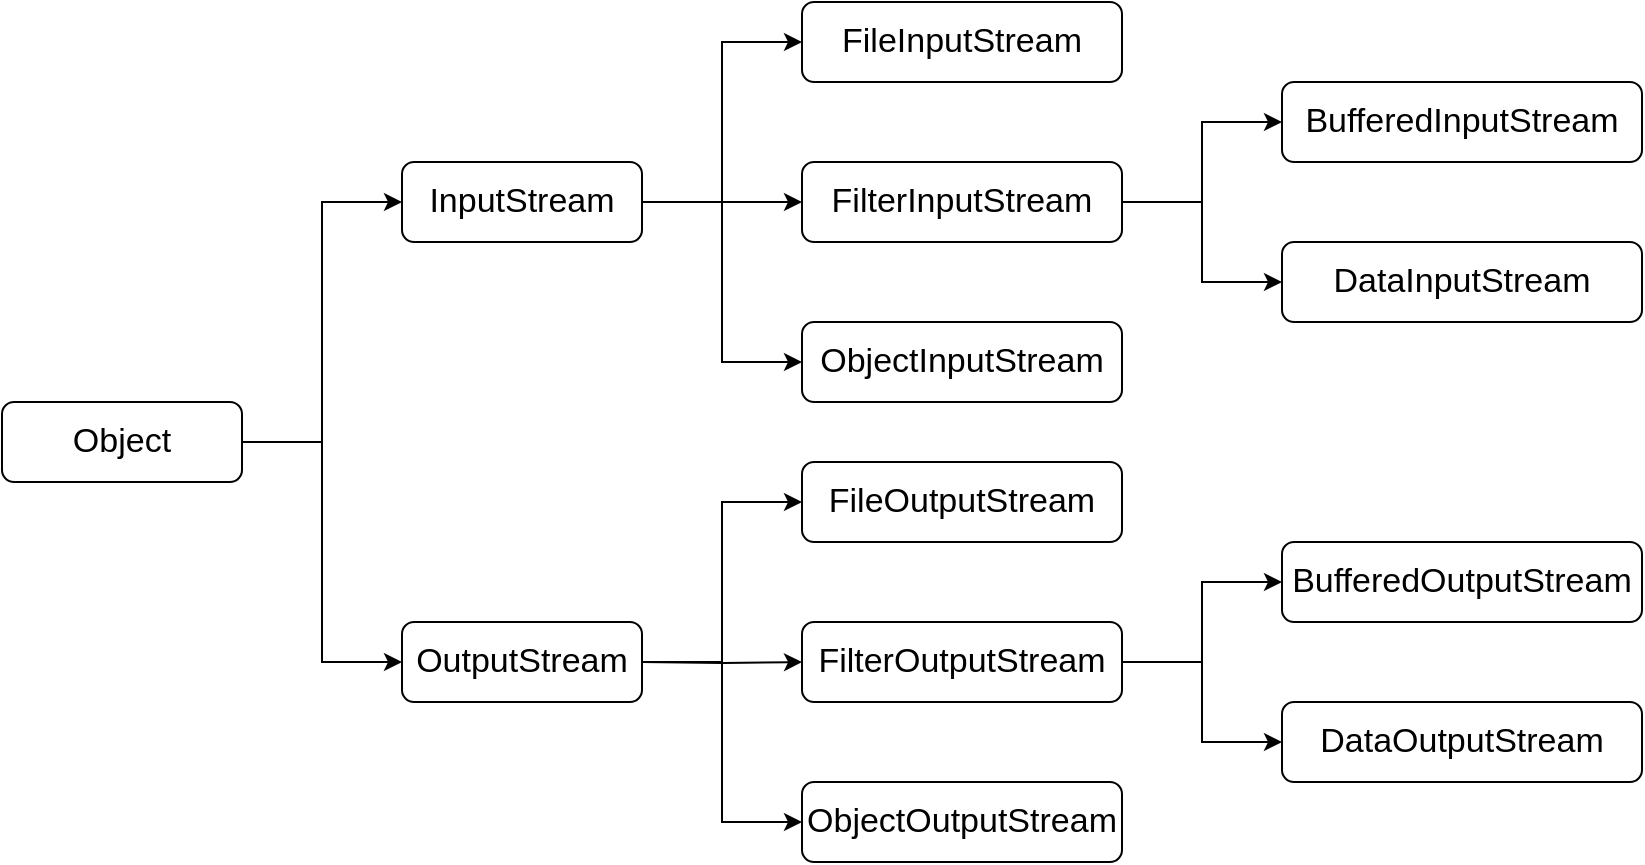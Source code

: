 <mxfile version="10.6.7" type="device"><diagram id="43cPlV7N6fKZkubAKRvm" name="Page-1"><mxGraphModel dx="1180" dy="665" grid="1" gridSize="10" guides="1" tooltips="1" connect="1" arrows="1" fold="1" page="1" pageScale="1" pageWidth="850" pageHeight="1100" math="0" shadow="0"><root><mxCell id="0"/><mxCell id="1" parent="0"/><mxCell id="1rrozoNoJU1Kn8MEZl1N-3" value="" style="edgeStyle=orthogonalEdgeStyle;rounded=0;orthogonalLoop=1;jettySize=auto;html=1;" edge="1" parent="1" source="1rrozoNoJU1Kn8MEZl1N-1" target="1rrozoNoJU1Kn8MEZl1N-2"><mxGeometry relative="1" as="geometry"><Array as="points"><mxPoint x="170" y="340"/><mxPoint x="170" y="220"/></Array></mxGeometry></mxCell><mxCell id="1rrozoNoJU1Kn8MEZl1N-5" value="" style="edgeStyle=orthogonalEdgeStyle;rounded=0;orthogonalLoop=1;jettySize=auto;html=1;" edge="1" parent="1" source="1rrozoNoJU1Kn8MEZl1N-1" target="1rrozoNoJU1Kn8MEZl1N-4"><mxGeometry relative="1" as="geometry"><Array as="points"><mxPoint x="170" y="340"/><mxPoint x="170" y="450"/></Array></mxGeometry></mxCell><mxCell id="1rrozoNoJU1Kn8MEZl1N-1" value="&lt;font style=&quot;font-size: 17px&quot;&gt;Object&lt;/font&gt;&lt;br&gt;" style="rounded=1;whiteSpace=wrap;html=1;" vertex="1" parent="1"><mxGeometry x="10" y="320" width="120" height="40" as="geometry"/></mxCell><mxCell id="1rrozoNoJU1Kn8MEZl1N-4" value="&lt;span style=&quot;font-size: 17px&quot;&gt;OutputStream&lt;br&gt;&lt;/span&gt;" style="rounded=1;whiteSpace=wrap;html=1;" vertex="1" parent="1"><mxGeometry x="210" y="430" width="120" height="40" as="geometry"/></mxCell><mxCell id="1rrozoNoJU1Kn8MEZl1N-7" value="" style="edgeStyle=orthogonalEdgeStyle;rounded=0;orthogonalLoop=1;jettySize=auto;html=1;" edge="1" parent="1" source="1rrozoNoJU1Kn8MEZl1N-2" target="1rrozoNoJU1Kn8MEZl1N-6"><mxGeometry relative="1" as="geometry"/></mxCell><mxCell id="1rrozoNoJU1Kn8MEZl1N-9" value="" style="edgeStyle=orthogonalEdgeStyle;rounded=0;orthogonalLoop=1;jettySize=auto;html=1;" edge="1" parent="1" source="1rrozoNoJU1Kn8MEZl1N-2" target="1rrozoNoJU1Kn8MEZl1N-8"><mxGeometry relative="1" as="geometry"><Array as="points"><mxPoint x="370" y="220"/><mxPoint x="370" y="140"/></Array></mxGeometry></mxCell><mxCell id="1rrozoNoJU1Kn8MEZl1N-11" value="" style="edgeStyle=orthogonalEdgeStyle;rounded=0;orthogonalLoop=1;jettySize=auto;html=1;entryX=0;entryY=0.5;entryDx=0;entryDy=0;" edge="1" parent="1" source="1rrozoNoJU1Kn8MEZl1N-2" target="1rrozoNoJU1Kn8MEZl1N-10"><mxGeometry relative="1" as="geometry"><Array as="points"><mxPoint x="370" y="220"/><mxPoint x="370" y="300"/></Array></mxGeometry></mxCell><mxCell id="1rrozoNoJU1Kn8MEZl1N-2" value="&lt;font style=&quot;font-size: 17px&quot;&gt;InputStream&lt;/font&gt;&lt;br&gt;" style="rounded=1;whiteSpace=wrap;html=1;" vertex="1" parent="1"><mxGeometry x="210" y="200" width="120" height="40" as="geometry"/></mxCell><mxCell id="1rrozoNoJU1Kn8MEZl1N-10" value="&lt;font style=&quot;font-size: 17px&quot;&gt;ObjectInputStream&lt;/font&gt;&lt;br&gt;" style="rounded=1;whiteSpace=wrap;html=1;" vertex="1" parent="1"><mxGeometry x="410" y="280" width="160" height="40" as="geometry"/></mxCell><mxCell id="1rrozoNoJU1Kn8MEZl1N-8" value="&lt;font style=&quot;font-size: 17px&quot;&gt;FileInputStream&lt;/font&gt;&lt;br&gt;" style="rounded=1;whiteSpace=wrap;html=1;" vertex="1" parent="1"><mxGeometry x="410" y="120" width="160" height="40" as="geometry"/></mxCell><mxCell id="1rrozoNoJU1Kn8MEZl1N-21" value="" style="edgeStyle=orthogonalEdgeStyle;rounded=0;orthogonalLoop=1;jettySize=auto;html=1;" edge="1" parent="1" source="1rrozoNoJU1Kn8MEZl1N-6" target="1rrozoNoJU1Kn8MEZl1N-20"><mxGeometry relative="1" as="geometry"/></mxCell><mxCell id="1rrozoNoJU1Kn8MEZl1N-28" value="" style="edgeStyle=orthogonalEdgeStyle;rounded=0;orthogonalLoop=1;jettySize=auto;html=1;entryX=0;entryY=0.5;entryDx=0;entryDy=0;" edge="1" parent="1" source="1rrozoNoJU1Kn8MEZl1N-6" target="1rrozoNoJU1Kn8MEZl1N-22"><mxGeometry relative="1" as="geometry"><Array as="points"><mxPoint x="610" y="220"/><mxPoint x="610" y="260"/></Array></mxGeometry></mxCell><mxCell id="1rrozoNoJU1Kn8MEZl1N-6" value="&lt;font style=&quot;font-size: 17px&quot;&gt;FilterInputStream&lt;/font&gt;&lt;br&gt;" style="rounded=1;whiteSpace=wrap;html=1;" vertex="1" parent="1"><mxGeometry x="410" y="200" width="160" height="40" as="geometry"/></mxCell><mxCell id="1rrozoNoJU1Kn8MEZl1N-20" value="&lt;font style=&quot;font-size: 17px&quot;&gt;BufferedInputStream&lt;/font&gt;&lt;br&gt;" style="rounded=1;whiteSpace=wrap;html=1;" vertex="1" parent="1"><mxGeometry x="650" y="160" width="180" height="40" as="geometry"/></mxCell><mxCell id="1rrozoNoJU1Kn8MEZl1N-22" value="&lt;font style=&quot;font-size: 17px&quot;&gt;DataInputStream&lt;/font&gt;&lt;br&gt;" style="rounded=1;whiteSpace=wrap;html=1;" vertex="1" parent="1"><mxGeometry x="650" y="240" width="180" height="40" as="geometry"/></mxCell><mxCell id="1rrozoNoJU1Kn8MEZl1N-14" value="" style="edgeStyle=orthogonalEdgeStyle;rounded=0;orthogonalLoop=1;jettySize=auto;html=1;" edge="1" target="1rrozoNoJU1Kn8MEZl1N-19" parent="1"><mxGeometry relative="1" as="geometry"><mxPoint x="330" y="450" as="sourcePoint"/></mxGeometry></mxCell><mxCell id="1rrozoNoJU1Kn8MEZl1N-15" value="" style="edgeStyle=orthogonalEdgeStyle;rounded=0;orthogonalLoop=1;jettySize=auto;html=1;" edge="1" target="1rrozoNoJU1Kn8MEZl1N-18" parent="1"><mxGeometry relative="1" as="geometry"><mxPoint x="330" y="450" as="sourcePoint"/><Array as="points"><mxPoint x="370" y="450"/><mxPoint x="370" y="370"/></Array></mxGeometry></mxCell><mxCell id="1rrozoNoJU1Kn8MEZl1N-16" value="" style="edgeStyle=orthogonalEdgeStyle;rounded=0;orthogonalLoop=1;jettySize=auto;html=1;entryX=0;entryY=0.5;entryDx=0;entryDy=0;" edge="1" target="1rrozoNoJU1Kn8MEZl1N-17" parent="1"><mxGeometry relative="1" as="geometry"><mxPoint x="330" y="450" as="sourcePoint"/><Array as="points"><mxPoint x="370" y="450"/><mxPoint x="370" y="530"/></Array></mxGeometry></mxCell><mxCell id="1rrozoNoJU1Kn8MEZl1N-17" value="&lt;font style=&quot;font-size: 17px&quot;&gt;ObjectOutputStream&lt;/font&gt;&lt;br&gt;" style="rounded=1;whiteSpace=wrap;html=1;" vertex="1" parent="1"><mxGeometry x="410" y="510" width="160" height="40" as="geometry"/></mxCell><mxCell id="1rrozoNoJU1Kn8MEZl1N-18" value="&lt;font style=&quot;font-size: 17px&quot;&gt;FileOutputStream&lt;/font&gt;&lt;br&gt;" style="rounded=1;whiteSpace=wrap;html=1;" vertex="1" parent="1"><mxGeometry x="410" y="350" width="160" height="40" as="geometry"/></mxCell><mxCell id="1rrozoNoJU1Kn8MEZl1N-19" value="&lt;font style=&quot;font-size: 17px&quot;&gt;FilterOutputStream&lt;/font&gt;&lt;br&gt;" style="rounded=1;whiteSpace=wrap;html=1;" vertex="1" parent="1"><mxGeometry x="410" y="430" width="160" height="40" as="geometry"/></mxCell><mxCell id="1rrozoNoJU1Kn8MEZl1N-29" value="" style="edgeStyle=orthogonalEdgeStyle;rounded=0;orthogonalLoop=1;jettySize=auto;html=1;" edge="1" target="1rrozoNoJU1Kn8MEZl1N-31" parent="1"><mxGeometry relative="1" as="geometry"><mxPoint x="570" y="450" as="sourcePoint"/><Array as="points"><mxPoint x="610" y="450"/><mxPoint x="610" y="410"/></Array></mxGeometry></mxCell><mxCell id="1rrozoNoJU1Kn8MEZl1N-30" value="" style="edgeStyle=orthogonalEdgeStyle;rounded=0;orthogonalLoop=1;jettySize=auto;html=1;entryX=0;entryY=0.5;entryDx=0;entryDy=0;" edge="1" target="1rrozoNoJU1Kn8MEZl1N-32" parent="1"><mxGeometry relative="1" as="geometry"><mxPoint x="570" y="450" as="sourcePoint"/><Array as="points"><mxPoint x="610" y="450"/><mxPoint x="610" y="490"/></Array></mxGeometry></mxCell><mxCell id="1rrozoNoJU1Kn8MEZl1N-31" value="&lt;font style=&quot;font-size: 17px&quot;&gt;BufferedOutputStream&lt;/font&gt;&lt;br&gt;" style="rounded=1;whiteSpace=wrap;html=1;" vertex="1" parent="1"><mxGeometry x="650" y="390" width="180" height="40" as="geometry"/></mxCell><mxCell id="1rrozoNoJU1Kn8MEZl1N-32" value="&lt;font style=&quot;font-size: 17px&quot;&gt;DataOutputStream&lt;/font&gt;&lt;br&gt;" style="rounded=1;whiteSpace=wrap;html=1;" vertex="1" parent="1"><mxGeometry x="650" y="470" width="180" height="40" as="geometry"/></mxCell></root></mxGraphModel></diagram></mxfile>